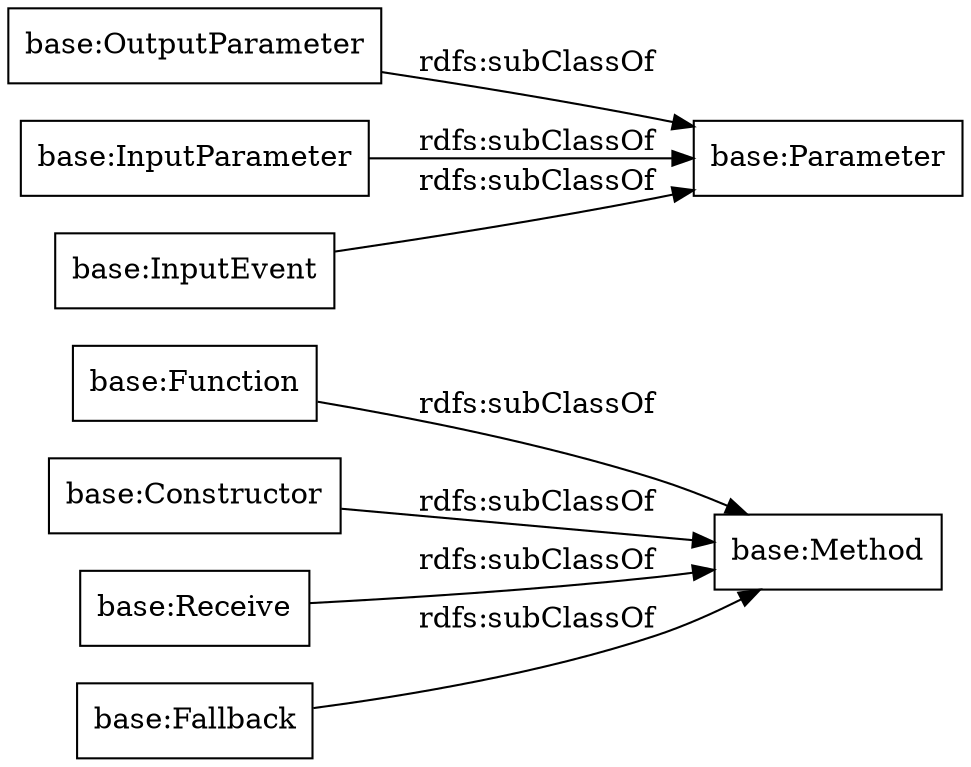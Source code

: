 digraph ar2dtool_diagram { 
rankdir=LR;
size="1000"
node [shape = rectangle, color="black"]; "base:Function" "base:Constructor" "base:Parameter" "base:OutputParameter" "base:Method" "base:Receive" "base:Fallback" "base:InputParameter" "base:InputEvent" ; /*classes style*/
	"base:InputParameter" -> "base:Parameter" [ label = "rdfs:subClassOf" ];
	"base:InputEvent" -> "base:Parameter" [ label = "rdfs:subClassOf" ];
	"base:Constructor" -> "base:Method" [ label = "rdfs:subClassOf" ];
	"base:OutputParameter" -> "base:Parameter" [ label = "rdfs:subClassOf" ];
	"base:Receive" -> "base:Method" [ label = "rdfs:subClassOf" ];
	"base:Fallback" -> "base:Method" [ label = "rdfs:subClassOf" ];
	"base:Function" -> "base:Method" [ label = "rdfs:subClassOf" ];

}
